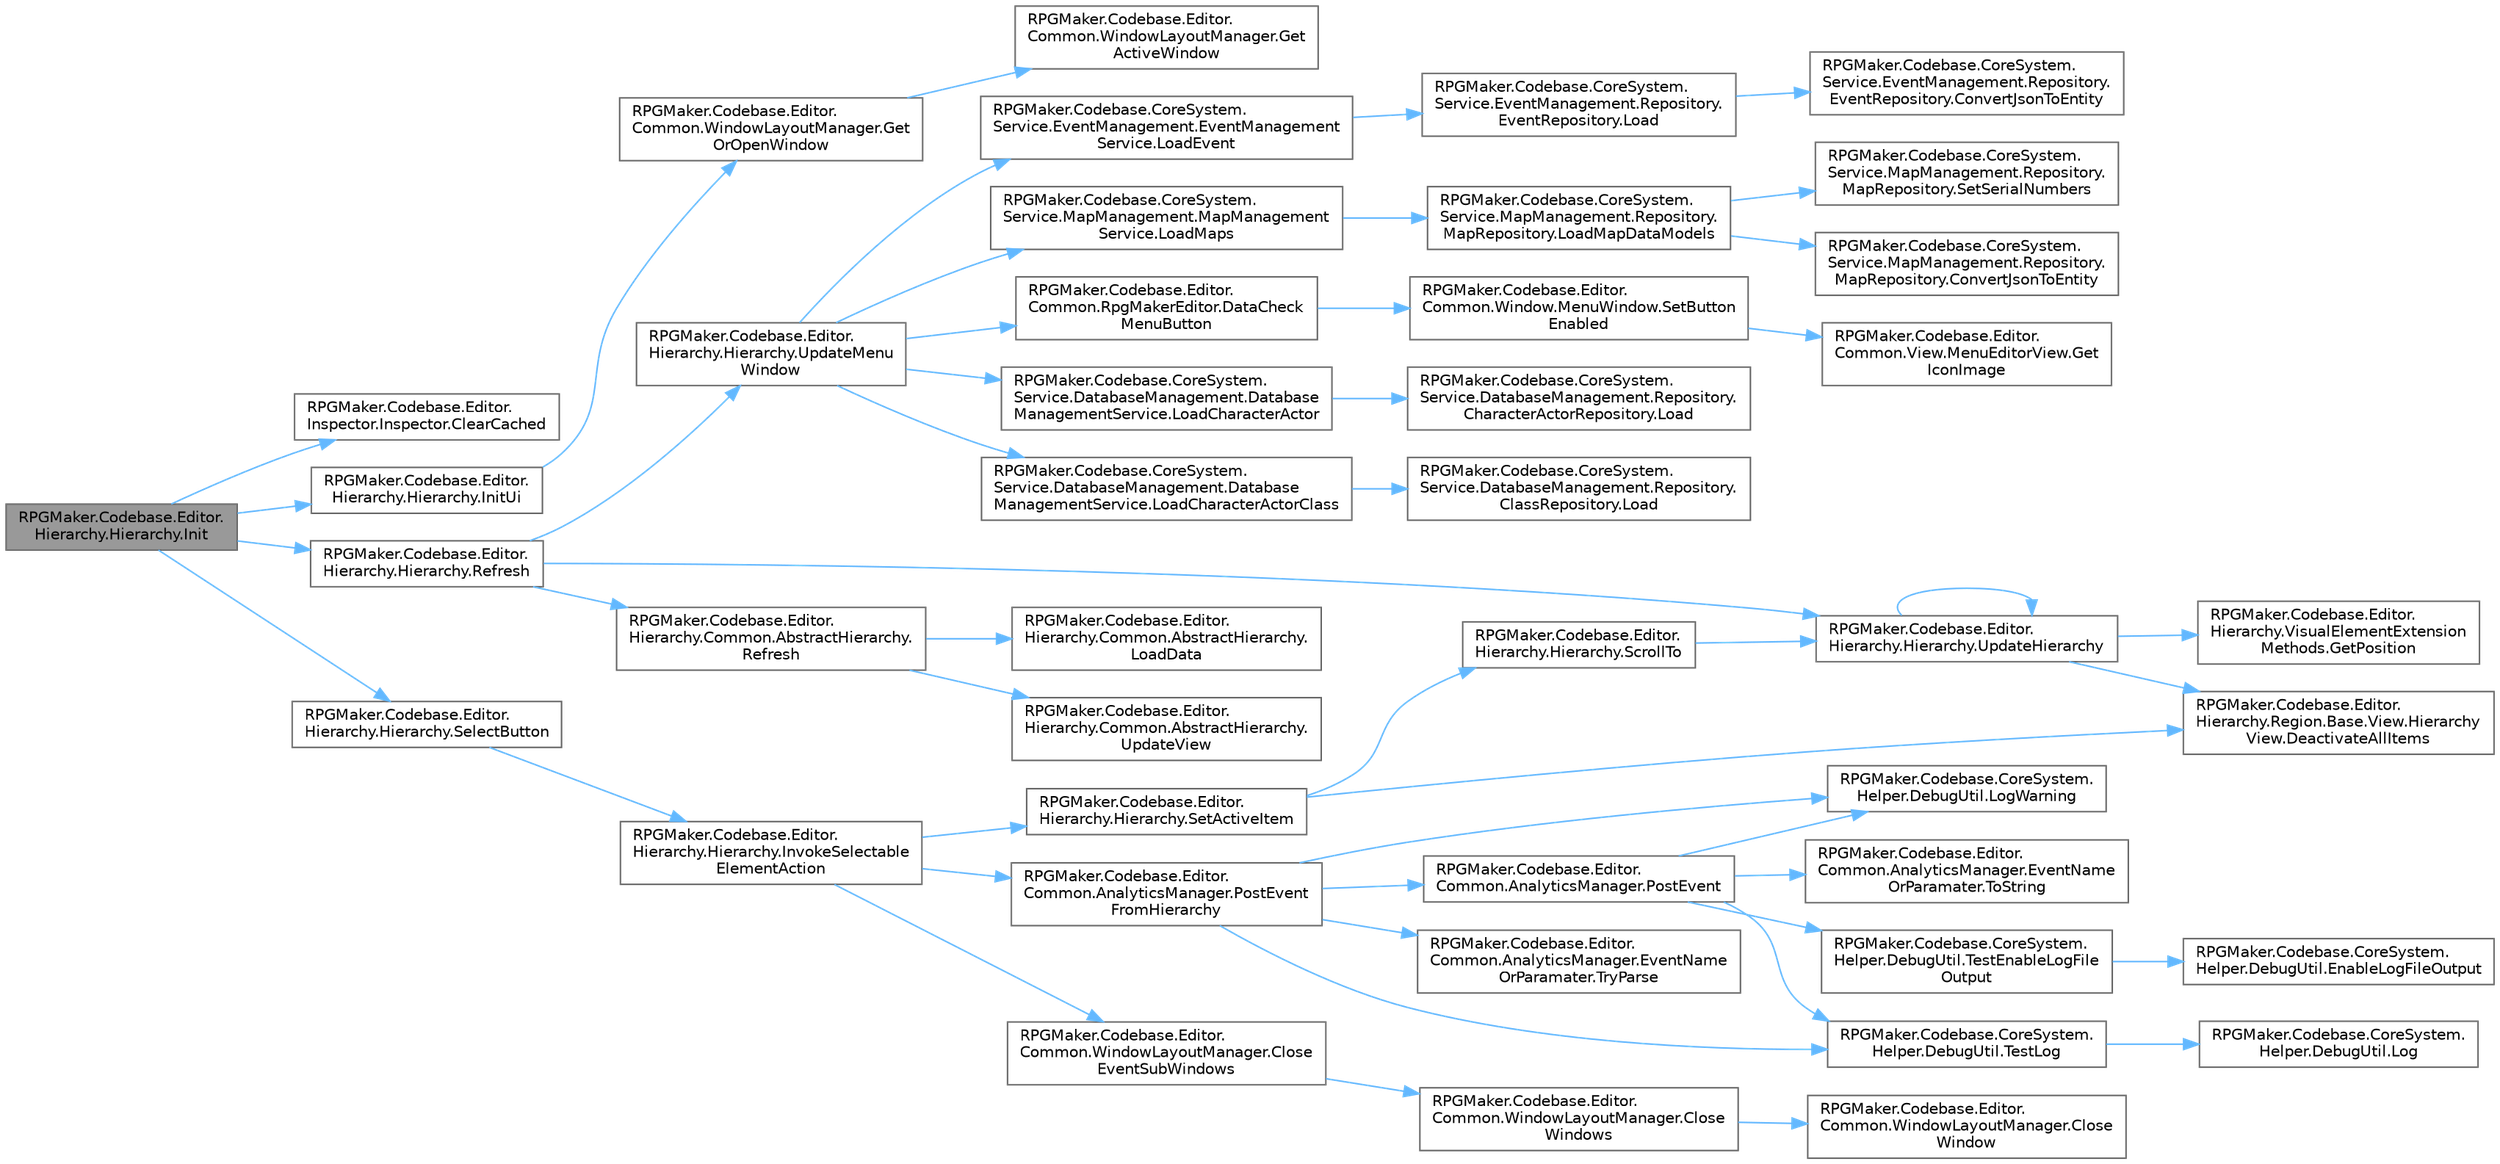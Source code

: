 digraph "RPGMaker.Codebase.Editor.Hierarchy.Hierarchy.Init"
{
 // LATEX_PDF_SIZE
  bgcolor="transparent";
  edge [fontname=Helvetica,fontsize=10,labelfontname=Helvetica,labelfontsize=10];
  node [fontname=Helvetica,fontsize=10,shape=box,height=0.2,width=0.4];
  rankdir="LR";
  Node1 [id="Node000001",label="RPGMaker.Codebase.Editor.\lHierarchy.Hierarchy.Init",height=0.2,width=0.4,color="gray40", fillcolor="grey60", style="filled", fontcolor="black",tooltip="初期化処理"];
  Node1 -> Node2 [id="edge1_Node000001_Node000002",color="steelblue1",style="solid",tooltip=" "];
  Node2 [id="Node000002",label="RPGMaker.Codebase.Editor.\lInspector.Inspector.ClearCached",height=0.2,width=0.4,color="grey40", fillcolor="white", style="filled",URL="$d4/da1/class_r_p_g_maker_1_1_codebase_1_1_editor_1_1_inspector_1_1_inspector.html#ac1a037dc78d70e8f0f74423cf37de6cb",tooltip=" "];
  Node1 -> Node3 [id="edge2_Node000001_Node000003",color="steelblue1",style="solid",tooltip=" "];
  Node3 [id="Node000003",label="RPGMaker.Codebase.Editor.\lHierarchy.Hierarchy.InitUi",height=0.2,width=0.4,color="grey40", fillcolor="white", style="filled",URL="$de/ddc/class_r_p_g_maker_1_1_codebase_1_1_editor_1_1_hierarchy_1_1_hierarchy.html#a4d534d7b691678614b89d5143f9700fe",tooltip="各HierarchyViewの初期化"];
  Node3 -> Node4 [id="edge3_Node000003_Node000004",color="steelblue1",style="solid",tooltip=" "];
  Node4 [id="Node000004",label="RPGMaker.Codebase.Editor.\lCommon.WindowLayoutManager.Get\lOrOpenWindow",height=0.2,width=0.4,color="grey40", fillcolor="white", style="filled",URL="$d1/dcb/class_r_p_g_maker_1_1_codebase_1_1_editor_1_1_common_1_1_window_layout_manager.html#a800df5ea8f1279e857a7930eadc791c4",tooltip=" "];
  Node4 -> Node5 [id="edge4_Node000004_Node000005",color="steelblue1",style="solid",tooltip=" "];
  Node5 [id="Node000005",label="RPGMaker.Codebase.Editor.\lCommon.WindowLayoutManager.Get\lActiveWindow",height=0.2,width=0.4,color="grey40", fillcolor="white", style="filled",URL="$d1/dcb/class_r_p_g_maker_1_1_codebase_1_1_editor_1_1_common_1_1_window_layout_manager.html#a5d6a0f96e987d3d534af55f13296b8c1",tooltip=" "];
  Node1 -> Node6 [id="edge5_Node000001_Node000006",color="steelblue1",style="solid",tooltip=" "];
  Node6 [id="Node000006",label="RPGMaker.Codebase.Editor.\lHierarchy.Hierarchy.Refresh",height=0.2,width=0.4,color="grey40", fillcolor="white", style="filled",URL="$de/ddc/class_r_p_g_maker_1_1_codebase_1_1_editor_1_1_hierarchy_1_1_hierarchy.html#a9c331a740e7fdcf488a584c4fff714dc",tooltip="Hierarchy更新"];
  Node6 -> Node7 [id="edge6_Node000006_Node000007",color="steelblue1",style="solid",tooltip=" "];
  Node7 [id="Node000007",label="RPGMaker.Codebase.Editor.\lHierarchy.Common.AbstractHierarchy.\lRefresh",height=0.2,width=0.4,color="grey40", fillcolor="white", style="filled",URL="$d2/ddd/class_r_p_g_maker_1_1_codebase_1_1_editor_1_1_hierarchy_1_1_common_1_1_abstract_hierarchy.html#a02b9adc25314925dcc82eac3682f5132",tooltip="更新処理"];
  Node7 -> Node8 [id="edge7_Node000007_Node000008",color="steelblue1",style="solid",tooltip=" "];
  Node8 [id="Node000008",label="RPGMaker.Codebase.Editor.\lHierarchy.Common.AbstractHierarchy.\lLoadData",height=0.2,width=0.4,color="grey40", fillcolor="white", style="filled",URL="$d2/ddd/class_r_p_g_maker_1_1_codebase_1_1_editor_1_1_hierarchy_1_1_common_1_1_abstract_hierarchy.html#ad7f486356e18cb389ed11b1267f14f5b",tooltip="データの読込"];
  Node7 -> Node9 [id="edge8_Node000007_Node000009",color="steelblue1",style="solid",tooltip=" "];
  Node9 [id="Node000009",label="RPGMaker.Codebase.Editor.\lHierarchy.Common.AbstractHierarchy.\lUpdateView",height=0.2,width=0.4,color="grey40", fillcolor="white", style="filled",URL="$d2/ddd/class_r_p_g_maker_1_1_codebase_1_1_editor_1_1_hierarchy_1_1_common_1_1_abstract_hierarchy.html#a74ad99928233bcb63ead2de5e3b69093",tooltip="Viewの更新"];
  Node6 -> Node10 [id="edge9_Node000006_Node000010",color="steelblue1",style="solid",tooltip=" "];
  Node10 [id="Node000010",label="RPGMaker.Codebase.Editor.\lHierarchy.Hierarchy.UpdateHierarchy",height=0.2,width=0.4,color="grey40", fillcolor="white", style="filled",URL="$de/ddc/class_r_p_g_maker_1_1_codebase_1_1_editor_1_1_hierarchy_1_1_hierarchy.html#aa439982940c49376ea00de38dbdd1685",tooltip="Hierarchyのスクロール位置を設定する"];
  Node10 -> Node11 [id="edge10_Node000010_Node000011",color="steelblue1",style="solid",tooltip=" "];
  Node11 [id="Node000011",label="RPGMaker.Codebase.Editor.\lHierarchy.Region.Base.View.Hierarchy\lView.DeactivateAllItems",height=0.2,width=0.4,color="grey40", fillcolor="white", style="filled",URL="$d9/d38/class_r_p_g_maker_1_1_codebase_1_1_editor_1_1_hierarchy_1_1_region_1_1_base_1_1_view_1_1_hierarchy_view.html#a434996d8ef2d8841e3b3f36d34451f82",tooltip=" "];
  Node10 -> Node12 [id="edge11_Node000010_Node000012",color="steelblue1",style="solid",tooltip=" "];
  Node12 [id="Node000012",label="RPGMaker.Codebase.Editor.\lHierarchy.VisualElementExtension\lMethods.GetPosition",height=0.2,width=0.4,color="grey40", fillcolor="white", style="filled",URL="$dc/d14/class_r_p_g_maker_1_1_codebase_1_1_editor_1_1_hierarchy_1_1_visual_element_extension_methods.html#aa16be2b17607f0ac57e48b5ed59a7ebe",tooltip=" "];
  Node10 -> Node10 [id="edge12_Node000010_Node000010",color="steelblue1",style="solid",tooltip=" "];
  Node6 -> Node13 [id="edge13_Node000006_Node000013",color="steelblue1",style="solid",tooltip=" "];
  Node13 [id="Node000013",label="RPGMaker.Codebase.Editor.\lHierarchy.Hierarchy.UpdateMenu\lWindow",height=0.2,width=0.4,color="grey40", fillcolor="white", style="filled",URL="$de/ddc/class_r_p_g_maker_1_1_codebase_1_1_editor_1_1_hierarchy_1_1_hierarchy.html#a0f050a1b3bb5dcef78216fffc4986ebb",tooltip="メニューウィンドウのボタン状態更新"];
  Node13 -> Node14 [id="edge14_Node000013_Node000014",color="steelblue1",style="solid",tooltip=" "];
  Node14 [id="Node000014",label="RPGMaker.Codebase.Editor.\lCommon.RpgMakerEditor.DataCheck\lMenuButton",height=0.2,width=0.4,color="grey40", fillcolor="white", style="filled",URL="$d9/d53/class_r_p_g_maker_1_1_codebase_1_1_editor_1_1_common_1_1_rpg_maker_editor.html#a3bc9987edae9dcaba69edf81d0466703",tooltip=" "];
  Node14 -> Node15 [id="edge15_Node000014_Node000015",color="steelblue1",style="solid",tooltip=" "];
  Node15 [id="Node000015",label="RPGMaker.Codebase.Editor.\lCommon.Window.MenuWindow.SetButton\lEnabled",height=0.2,width=0.4,color="grey40", fillcolor="white", style="filled",URL="$dd/d8c/class_r_p_g_maker_1_1_codebase_1_1_editor_1_1_common_1_1_window_1_1_menu_window.html#a17ec3338198638870e740981feb72fbb",tooltip="ボタンの状態更新"];
  Node15 -> Node16 [id="edge16_Node000015_Node000016",color="steelblue1",style="solid",tooltip=" "];
  Node16 [id="Node000016",label="RPGMaker.Codebase.Editor.\lCommon.View.MenuEditorView.Get\lIconImage",height=0.2,width=0.4,color="grey40", fillcolor="white", style="filled",URL="$da/df0/class_r_p_g_maker_1_1_codebase_1_1_editor_1_1_common_1_1_view_1_1_menu_editor_view.html#a4c9677718e8b1b9877f4b54fe88ddd5a",tooltip=" "];
  Node13 -> Node17 [id="edge17_Node000013_Node000017",color="steelblue1",style="solid",tooltip=" "];
  Node17 [id="Node000017",label="RPGMaker.Codebase.CoreSystem.\lService.DatabaseManagement.Database\lManagementService.LoadCharacterActor",height=0.2,width=0.4,color="grey40", fillcolor="white", style="filled",URL="$db/db0/class_r_p_g_maker_1_1_codebase_1_1_core_system_1_1_service_1_1_database_management_1_1_database_management_service.html#afa56ff9a916ba5265719f6be7f2330e2",tooltip="😁 キャラクター・アクター読込"];
  Node17 -> Node18 [id="edge18_Node000017_Node000018",color="steelblue1",style="solid",tooltip=" "];
  Node18 [id="Node000018",label="RPGMaker.Codebase.CoreSystem.\lService.DatabaseManagement.Repository.\lCharacterActorRepository.Load",height=0.2,width=0.4,color="grey40", fillcolor="white", style="filled",URL="$dc/d27/class_r_p_g_maker_1_1_codebase_1_1_core_system_1_1_service_1_1_database_management_1_1_repositor67544213d6af3013901ca89c3e4d5d21.html#a922f2ea3a0cd4543a7df7c51ed065242",tooltip="😁 読込"];
  Node13 -> Node19 [id="edge19_Node000013_Node000019",color="steelblue1",style="solid",tooltip=" "];
  Node19 [id="Node000019",label="RPGMaker.Codebase.CoreSystem.\lService.DatabaseManagement.Database\lManagementService.LoadCharacterActorClass",height=0.2,width=0.4,color="grey40", fillcolor="white", style="filled",URL="$db/db0/class_r_p_g_maker_1_1_codebase_1_1_core_system_1_1_service_1_1_database_management_1_1_database_management_service.html#a83d7b02d93737cf99a9e1b670f8fe4ea",tooltip="😁 キャラクター・アクター・クラス読込"];
  Node19 -> Node20 [id="edge20_Node000019_Node000020",color="steelblue1",style="solid",tooltip=" "];
  Node20 [id="Node000020",label="RPGMaker.Codebase.CoreSystem.\lService.DatabaseManagement.Repository.\lClassRepository.Load",height=0.2,width=0.4,color="grey40", fillcolor="white", style="filled",URL="$d5/df3/class_r_p_g_maker_1_1_codebase_1_1_core_system_1_1_service_1_1_database_management_1_1_repository_1_1_class_repository.html#a68866c3982e5015e3aa1d0ff8b0e5767",tooltip="😁 読込"];
  Node13 -> Node21 [id="edge21_Node000013_Node000021",color="steelblue1",style="solid",tooltip=" "];
  Node21 [id="Node000021",label="RPGMaker.Codebase.CoreSystem.\lService.EventManagement.EventManagement\lService.LoadEvent",height=0.2,width=0.4,color="grey40", fillcolor="white", style="filled",URL="$d5/d7b/class_r_p_g_maker_1_1_codebase_1_1_core_system_1_1_service_1_1_event_management_1_1_event_management_service.html#aeaed214f12d8e6bfbe007a19b46a305d",tooltip="😁 イベント読込"];
  Node21 -> Node22 [id="edge22_Node000021_Node000022",color="steelblue1",style="solid",tooltip=" "];
  Node22 [id="Node000022",label="RPGMaker.Codebase.CoreSystem.\lService.EventManagement.Repository.\lEventRepository.Load",height=0.2,width=0.4,color="grey40", fillcolor="white", style="filled",URL="$d9/d21/class_r_p_g_maker_1_1_codebase_1_1_core_system_1_1_service_1_1_event_management_1_1_repository_1_1_event_repository.html#aa07a22564e7e157ac3cb0b8861980079",tooltip="😁 読込"];
  Node22 -> Node23 [id="edge23_Node000022_Node000023",color="steelblue1",style="solid",tooltip=" "];
  Node23 [id="Node000023",label="RPGMaker.Codebase.CoreSystem.\lService.EventManagement.Repository.\lEventRepository.ConvertJsonToEntity",height=0.2,width=0.4,color="grey40", fillcolor="white", style="filled",URL="$d9/d21/class_r_p_g_maker_1_1_codebase_1_1_core_system_1_1_service_1_1_event_management_1_1_repository_1_1_event_repository.html#a362b89e9d43c8ed34a1fd0ad62001db2",tooltip="😁 JSONからエンティティへ変換"];
  Node13 -> Node24 [id="edge24_Node000013_Node000024",color="steelblue1",style="solid",tooltip=" "];
  Node24 [id="Node000024",label="RPGMaker.Codebase.CoreSystem.\lService.MapManagement.MapManagement\lService.LoadMaps",height=0.2,width=0.4,color="grey40", fillcolor="white", style="filled",URL="$da/d11/class_r_p_g_maker_1_1_codebase_1_1_core_system_1_1_service_1_1_map_management_1_1_map_management_service.html#ac1e32acf560202489431edc32292d3ac",tooltip="😁 [マップ操作]"];
  Node24 -> Node25 [id="edge25_Node000024_Node000025",color="steelblue1",style="solid",tooltip=" "];
  Node25 [id="Node000025",label="RPGMaker.Codebase.CoreSystem.\lService.MapManagement.Repository.\lMapRepository.LoadMapDataModels",height=0.2,width=0.4,color="grey40", fillcolor="white", style="filled",URL="$d5/d90/class_r_p_g_maker_1_1_codebase_1_1_core_system_1_1_service_1_1_map_management_1_1_repository_1_1_map_repository.html#ae52ac0cf88d7d660713d2c01b24207e2",tooltip="😁 マップ・データ・モデル読込"];
  Node25 -> Node26 [id="edge26_Node000025_Node000026",color="steelblue1",style="solid",tooltip=" "];
  Node26 [id="Node000026",label="RPGMaker.Codebase.CoreSystem.\lService.MapManagement.Repository.\lMapRepository.ConvertJsonToEntity",height=0.2,width=0.4,color="grey40", fillcolor="white", style="filled",URL="$d5/d90/class_r_p_g_maker_1_1_codebase_1_1_core_system_1_1_service_1_1_map_management_1_1_repository_1_1_map_repository.html#a712ec3f11afbdf696f89f34c65583346",tooltip="😁 JSONからエンティティへ変換"];
  Node25 -> Node27 [id="edge27_Node000025_Node000027",color="steelblue1",style="solid",tooltip=" "];
  Node27 [id="Node000027",label="RPGMaker.Codebase.CoreSystem.\lService.MapManagement.Repository.\lMapRepository.SetSerialNumbers",height=0.2,width=0.4,color="grey40", fillcolor="white", style="filled",URL="$d5/d90/class_r_p_g_maker_1_1_codebase_1_1_core_system_1_1_service_1_1_map_management_1_1_repository_1_1_map_repository.html#aac8a4802465c30e6b280e54872da1e8d",tooltip="連番設定"];
  Node1 -> Node28 [id="edge28_Node000001_Node000028",color="steelblue1",style="solid",tooltip=" "];
  Node28 [id="Node000028",label="RPGMaker.Codebase.Editor.\lHierarchy.Hierarchy.SelectButton",height=0.2,width=0.4,color="grey40", fillcolor="white", style="filled",URL="$de/ddc/class_r_p_g_maker_1_1_codebase_1_1_editor_1_1_hierarchy_1_1_hierarchy.html#a1008398168c47d1957e809f23fca4deb",tooltip="指定名のボタンを選択する (選択時の処理も実行)。"];
  Node28 -> Node29 [id="edge29_Node000028_Node000029",color="steelblue1",style="solid",tooltip=" "];
  Node29 [id="Node000029",label="RPGMaker.Codebase.Editor.\lHierarchy.Hierarchy.InvokeSelectable\lElementAction",height=0.2,width=0.4,color="grey40", fillcolor="white", style="filled",URL="$de/ddc/class_r_p_g_maker_1_1_codebase_1_1_editor_1_1_hierarchy_1_1_hierarchy.html#a204d652b4f8c35ba25edc111bdc08cf6",tooltip="ヒエラルキー中のボタンがクリックされた。"];
  Node29 -> Node30 [id="edge30_Node000029_Node000030",color="steelblue1",style="solid",tooltip=" "];
  Node30 [id="Node000030",label="RPGMaker.Codebase.Editor.\lCommon.WindowLayoutManager.Close\lEventSubWindows",height=0.2,width=0.4,color="grey40", fillcolor="white", style="filled",URL="$d1/dcb/class_r_p_g_maker_1_1_codebase_1_1_editor_1_1_common_1_1_window_layout_manager.html#a21c2d1ee8437567be46ea6385e9fb795",tooltip=" "];
  Node30 -> Node31 [id="edge31_Node000030_Node000031",color="steelblue1",style="solid",tooltip=" "];
  Node31 [id="Node000031",label="RPGMaker.Codebase.Editor.\lCommon.WindowLayoutManager.Close\lWindows",height=0.2,width=0.4,color="grey40", fillcolor="white", style="filled",URL="$d1/dcb/class_r_p_g_maker_1_1_codebase_1_1_editor_1_1_common_1_1_window_layout_manager.html#ab62241fbd2d6bc7981dd510d9a026fec",tooltip=" "];
  Node31 -> Node32 [id="edge32_Node000031_Node000032",color="steelblue1",style="solid",tooltip=" "];
  Node32 [id="Node000032",label="RPGMaker.Codebase.Editor.\lCommon.WindowLayoutManager.Close\lWindow",height=0.2,width=0.4,color="grey40", fillcolor="white", style="filled",URL="$d1/dcb/class_r_p_g_maker_1_1_codebase_1_1_editor_1_1_common_1_1_window_layout_manager.html#a57f6967903bb83daf5aadaf1a5a67d71",tooltip=" "];
  Node29 -> Node33 [id="edge33_Node000029_Node000033",color="steelblue1",style="solid",tooltip=" "];
  Node33 [id="Node000033",label="RPGMaker.Codebase.Editor.\lCommon.AnalyticsManager.PostEvent\lFromHierarchy",height=0.2,width=0.4,color="grey40", fillcolor="white", style="filled",URL="$d1/dd9/class_r_p_g_maker_1_1_codebase_1_1_editor_1_1_common_1_1_analytics_manager.html#ae9b30018a3ac013146bfb8a6d0b82dd9",tooltip=" "];
  Node33 -> Node34 [id="edge34_Node000033_Node000034",color="steelblue1",style="solid",tooltip=" "];
  Node34 [id="Node000034",label="RPGMaker.Codebase.CoreSystem.\lHelper.DebugUtil.LogWarning",height=0.2,width=0.4,color="grey40", fillcolor="white", style="filled",URL="$d0/dba/class_r_p_g_maker_1_1_codebase_1_1_core_system_1_1_helper_1_1_debug_util.html#a6f68e12e2f77835f0734dde740a47814",tooltip="オブジェクトを文字列化して警告メッセージをUnityコンソールに表示する。"];
  Node33 -> Node35 [id="edge35_Node000033_Node000035",color="steelblue1",style="solid",tooltip=" "];
  Node35 [id="Node000035",label="RPGMaker.Codebase.Editor.\lCommon.AnalyticsManager.PostEvent",height=0.2,width=0.4,color="grey40", fillcolor="white", style="filled",URL="$d1/dd9/class_r_p_g_maker_1_1_codebase_1_1_editor_1_1_common_1_1_analytics_manager.html#ac9c8eb375170074c4c9fa7380bb0e2f0",tooltip=" "];
  Node35 -> Node34 [id="edge36_Node000035_Node000034",color="steelblue1",style="solid",tooltip=" "];
  Node35 -> Node36 [id="edge37_Node000035_Node000036",color="steelblue1",style="solid",tooltip=" "];
  Node36 [id="Node000036",label="RPGMaker.Codebase.CoreSystem.\lHelper.DebugUtil.TestEnableLogFile\lOutput",height=0.2,width=0.4,color="grey40", fillcolor="white", style="filled",URL="$d0/dba/class_r_p_g_maker_1_1_codebase_1_1_core_system_1_1_helper_1_1_debug_util.html#a3c92e24ab22e37895c85b170dced4b05",tooltip="デバッグ用ログをファイルに出力をするフラグを設定する。"];
  Node36 -> Node37 [id="edge38_Node000036_Node000037",color="steelblue1",style="solid",tooltip=" "];
  Node37 [id="Node000037",label="RPGMaker.Codebase.CoreSystem.\lHelper.DebugUtil.EnableLogFileOutput",height=0.2,width=0.4,color="grey40", fillcolor="white", style="filled",URL="$d0/dba/class_r_p_g_maker_1_1_codebase_1_1_core_system_1_1_helper_1_1_debug_util.html#aa7a83b1c2a4a5c9b605ac827ac953e0c",tooltip="デバッグ用ログをファイルに出力をするフラグを設定する。"];
  Node35 -> Node38 [id="edge39_Node000035_Node000038",color="steelblue1",style="solid",tooltip=" "];
  Node38 [id="Node000038",label="RPGMaker.Codebase.CoreSystem.\lHelper.DebugUtil.TestLog",height=0.2,width=0.4,color="grey40", fillcolor="white", style="filled",URL="$d0/dba/class_r_p_g_maker_1_1_codebase_1_1_core_system_1_1_helper_1_1_debug_util.html#a8f4bb360c1249e71a330db4ceb40d4a6",tooltip="オブジェクトを文字列化してUnityコンソールに表示する。"];
  Node38 -> Node39 [id="edge40_Node000038_Node000039",color="steelblue1",style="solid",tooltip=" "];
  Node39 [id="Node000039",label="RPGMaker.Codebase.CoreSystem.\lHelper.DebugUtil.Log",height=0.2,width=0.4,color="grey40", fillcolor="white", style="filled",URL="$d0/dba/class_r_p_g_maker_1_1_codebase_1_1_core_system_1_1_helper_1_1_debug_util.html#ae769554710c95a408921ec8596769145",tooltip="オブジェクトを文字列化してUnityコンソールに表示する。"];
  Node35 -> Node40 [id="edge41_Node000035_Node000040",color="steelblue1",style="solid",tooltip=" "];
  Node40 [id="Node000040",label="RPGMaker.Codebase.Editor.\lCommon.AnalyticsManager.EventName\lOrParamater.ToString",height=0.2,width=0.4,color="grey40", fillcolor="white", style="filled",URL="$d5/d47/class_r_p_g_maker_1_1_codebase_1_1_editor_1_1_common_1_1_analytics_manager_1_1_event_name_or_paramater.html#ab858ced173906c96d2bf928e04afe2d7",tooltip=" "];
  Node33 -> Node38 [id="edge42_Node000033_Node000038",color="steelblue1",style="solid",tooltip=" "];
  Node33 -> Node41 [id="edge43_Node000033_Node000041",color="steelblue1",style="solid",tooltip=" "];
  Node41 [id="Node000041",label="RPGMaker.Codebase.Editor.\lCommon.AnalyticsManager.EventName\lOrParamater.TryParse",height=0.2,width=0.4,color="grey40", fillcolor="white", style="filled",URL="$d5/d47/class_r_p_g_maker_1_1_codebase_1_1_editor_1_1_common_1_1_analytics_manager_1_1_event_name_or_paramater.html#a8dad32826af17611365e25553555cfae",tooltip=" "];
  Node29 -> Node42 [id="edge44_Node000029_Node000042",color="steelblue1",style="solid",tooltip=" "];
  Node42 [id="Node000042",label="RPGMaker.Codebase.Editor.\lHierarchy.Hierarchy.SetActiveItem",height=0.2,width=0.4,color="grey40", fillcolor="white", style="filled",URL="$de/ddc/class_r_p_g_maker_1_1_codebase_1_1_editor_1_1_hierarchy_1_1_hierarchy.html#a78390409a6c628cd7d2e25482926e936",tooltip="Hierarchy内の項目をActiveにし、親Foldoutを全てオープンする"];
  Node42 -> Node11 [id="edge45_Node000042_Node000011",color="steelblue1",style="solid",tooltip=" "];
  Node42 -> Node43 [id="edge46_Node000042_Node000043",color="steelblue1",style="solid",tooltip=" "];
  Node43 [id="Node000043",label="RPGMaker.Codebase.Editor.\lHierarchy.Hierarchy.ScrollTo",height=0.2,width=0.4,color="grey40", fillcolor="white", style="filled",URL="$de/ddc/class_r_p_g_maker_1_1_codebase_1_1_editor_1_1_hierarchy_1_1_hierarchy.html#a0f4ad0d7fcd6a0cc0123b3c1a7f0c6f0",tooltip="Hierarchy内を指定位置までスクロールする"];
  Node43 -> Node10 [id="edge47_Node000043_Node000010",color="steelblue1",style="solid",tooltip=" "];
}
